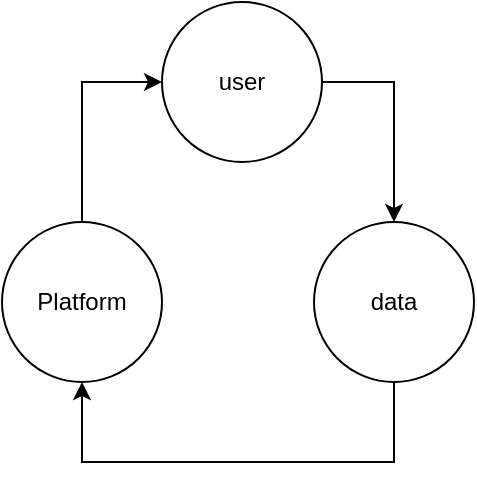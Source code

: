 <mxfile version="15.7.3" type="device"><diagram id="nGmVade9WbgOEhmnqAb_" name="Page-1"><mxGraphModel dx="813" dy="494" grid="1" gridSize="10" guides="1" tooltips="1" connect="1" arrows="1" fold="1" page="1" pageScale="1" pageWidth="827" pageHeight="1169" math="0" shadow="0"><root><mxCell id="0"/><mxCell id="1" parent="0"/><mxCell id="297Zn1gomNczDTOFKWOx-8" style="edgeStyle=orthogonalEdgeStyle;rounded=0;orthogonalLoop=1;jettySize=auto;html=1;exitX=1;exitY=0.5;exitDx=0;exitDy=0;entryX=0.5;entryY=0;entryDx=0;entryDy=0;" edge="1" parent="1" source="297Zn1gomNczDTOFKWOx-4" target="297Zn1gomNczDTOFKWOx-5"><mxGeometry relative="1" as="geometry"/></mxCell><mxCell id="297Zn1gomNczDTOFKWOx-4" value="user" style="ellipse;whiteSpace=wrap;html=1;aspect=fixed;" vertex="1" parent="1"><mxGeometry x="414" y="240" width="80" height="80" as="geometry"/></mxCell><mxCell id="297Zn1gomNczDTOFKWOx-9" style="edgeStyle=orthogonalEdgeStyle;rounded=0;orthogonalLoop=1;jettySize=auto;html=1;entryX=0.5;entryY=1;entryDx=0;entryDy=0;" edge="1" parent="1" source="297Zn1gomNczDTOFKWOx-5" target="297Zn1gomNczDTOFKWOx-6"><mxGeometry relative="1" as="geometry"><Array as="points"><mxPoint x="530" y="470"/><mxPoint x="374" y="470"/></Array></mxGeometry></mxCell><mxCell id="297Zn1gomNczDTOFKWOx-5" value="data" style="ellipse;whiteSpace=wrap;html=1;aspect=fixed;" vertex="1" parent="1"><mxGeometry x="490" y="350" width="80" height="80" as="geometry"/></mxCell><mxCell id="297Zn1gomNczDTOFKWOx-7" style="edgeStyle=orthogonalEdgeStyle;rounded=0;orthogonalLoop=1;jettySize=auto;html=1;exitX=1;exitY=0;exitDx=0;exitDy=0;entryX=0;entryY=0.5;entryDx=0;entryDy=0;" edge="1" parent="1" source="297Zn1gomNczDTOFKWOx-6" target="297Zn1gomNczDTOFKWOx-4"><mxGeometry relative="1" as="geometry"><Array as="points"><mxPoint x="374" y="362"/><mxPoint x="374" y="280"/></Array></mxGeometry></mxCell><mxCell id="297Zn1gomNczDTOFKWOx-6" value="Platform" style="ellipse;whiteSpace=wrap;html=1;aspect=fixed;" vertex="1" parent="1"><mxGeometry x="334" y="350" width="80" height="80" as="geometry"/></mxCell></root></mxGraphModel></diagram></mxfile>